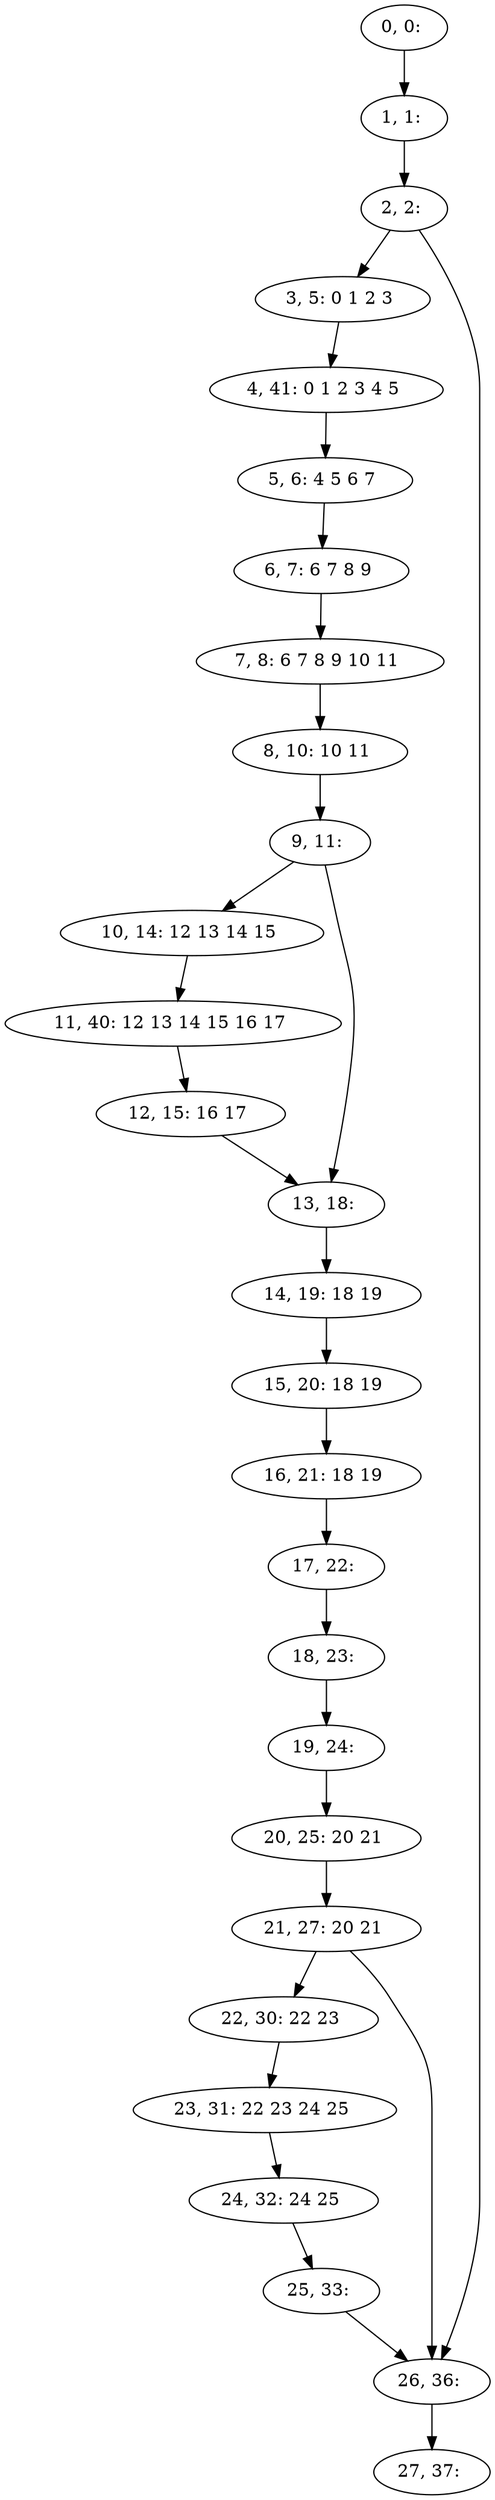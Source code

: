 digraph G {
0[label="0, 0: "];
1[label="1, 1: "];
2[label="2, 2: "];
3[label="3, 5: 0 1 2 3 "];
4[label="4, 41: 0 1 2 3 4 5 "];
5[label="5, 6: 4 5 6 7 "];
6[label="6, 7: 6 7 8 9 "];
7[label="7, 8: 6 7 8 9 10 11 "];
8[label="8, 10: 10 11 "];
9[label="9, 11: "];
10[label="10, 14: 12 13 14 15 "];
11[label="11, 40: 12 13 14 15 16 17 "];
12[label="12, 15: 16 17 "];
13[label="13, 18: "];
14[label="14, 19: 18 19 "];
15[label="15, 20: 18 19 "];
16[label="16, 21: 18 19 "];
17[label="17, 22: "];
18[label="18, 23: "];
19[label="19, 24: "];
20[label="20, 25: 20 21 "];
21[label="21, 27: 20 21 "];
22[label="22, 30: 22 23 "];
23[label="23, 31: 22 23 24 25 "];
24[label="24, 32: 24 25 "];
25[label="25, 33: "];
26[label="26, 36: "];
27[label="27, 37: "];
0->1 ;
1->2 ;
2->3 ;
2->26 ;
3->4 ;
4->5 ;
5->6 ;
6->7 ;
7->8 ;
8->9 ;
9->10 ;
9->13 ;
10->11 ;
11->12 ;
12->13 ;
13->14 ;
14->15 ;
15->16 ;
16->17 ;
17->18 ;
18->19 ;
19->20 ;
20->21 ;
21->22 ;
21->26 ;
22->23 ;
23->24 ;
24->25 ;
25->26 ;
26->27 ;
}
